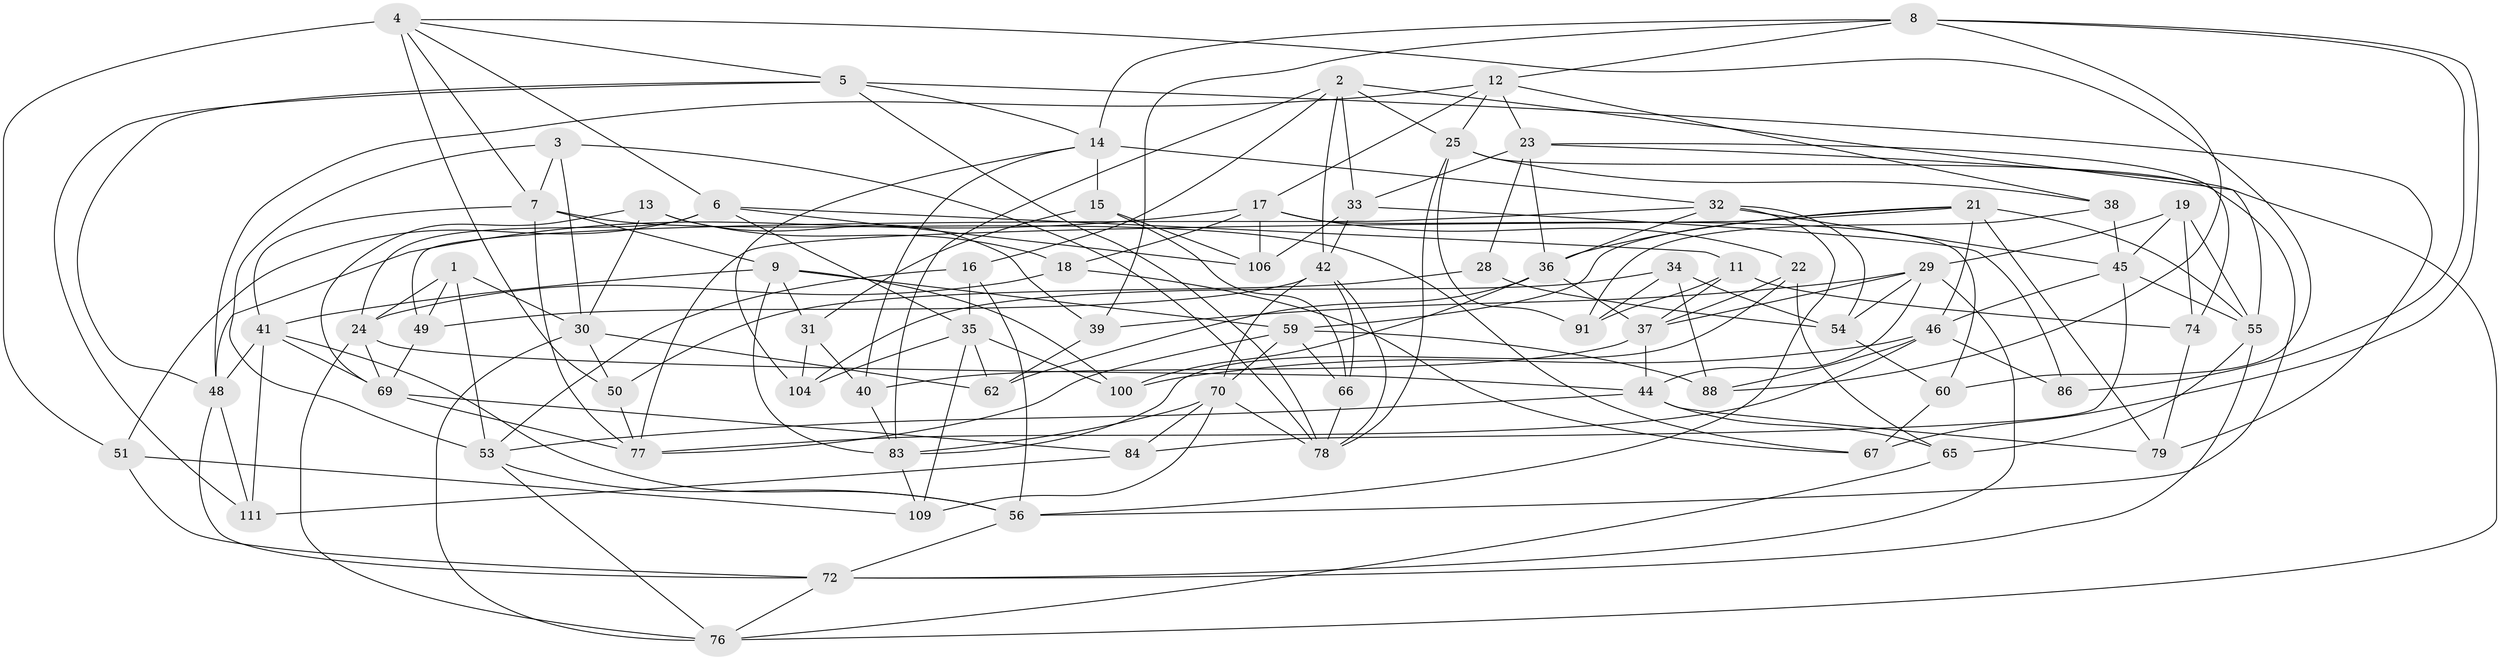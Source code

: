 // Generated by graph-tools (version 1.1) at 2025/52/02/27/25 19:52:34]
// undirected, 73 vertices, 183 edges
graph export_dot {
graph [start="1"]
  node [color=gray90,style=filled];
  1;
  2 [super="+89"];
  3;
  4 [super="+47"];
  5 [super="+10"];
  6 [super="+87"];
  7 [super="+26"];
  8 [super="+101"];
  9 [super="+68"];
  11;
  12 [super="+20"];
  13;
  14 [super="+71"];
  15;
  16;
  17 [super="+99"];
  18;
  19;
  21 [super="+112"];
  22;
  23 [super="+108"];
  24 [super="+27"];
  25 [super="+57"];
  28;
  29 [super="+52"];
  30 [super="+61"];
  31;
  32 [super="+93"];
  33 [super="+90"];
  34;
  35 [super="+81"];
  36 [super="+43"];
  37 [super="+63"];
  38;
  39;
  40;
  41 [super="+85"];
  42 [super="+58"];
  44 [super="+110"];
  45 [super="+75"];
  46 [super="+64"];
  48 [super="+94"];
  49;
  50;
  51;
  53 [super="+73"];
  54 [super="+98"];
  55 [super="+105"];
  56 [super="+95"];
  59 [super="+92"];
  60;
  62;
  65;
  66;
  67;
  69 [super="+102"];
  70 [super="+96"];
  72 [super="+80"];
  74;
  76 [super="+82"];
  77 [super="+97"];
  78 [super="+107"];
  79;
  83 [super="+103"];
  84;
  86;
  88;
  91;
  100;
  104;
  106;
  109;
  111;
  1 -- 49;
  1 -- 24;
  1 -- 53;
  1 -- 30;
  2 -- 42;
  2 -- 16;
  2 -- 83;
  2 -- 25;
  2 -- 33;
  2 -- 55;
  3 -- 53;
  3 -- 78;
  3 -- 30;
  3 -- 7;
  4 -- 50;
  4 -- 60;
  4 -- 7;
  4 -- 51;
  4 -- 6;
  4 -- 5;
  5 -- 78;
  5 -- 14;
  5 -- 48;
  5 -- 111;
  5 -- 79;
  6 -- 106;
  6 -- 24;
  6 -- 35;
  6 -- 11;
  6 -- 51;
  7 -- 67;
  7 -- 77;
  7 -- 9;
  7 -- 41;
  8 -- 86;
  8 -- 12;
  8 -- 14;
  8 -- 88;
  8 -- 67;
  8 -- 39;
  9 -- 100;
  9 -- 31;
  9 -- 83;
  9 -- 41;
  9 -- 59;
  11 -- 91;
  11 -- 37;
  11 -- 74;
  12 -- 25;
  12 -- 48;
  12 -- 17;
  12 -- 38;
  12 -- 23;
  13 -- 69;
  13 -- 39;
  13 -- 30;
  13 -- 18;
  14 -- 104;
  14 -- 15;
  14 -- 40;
  14 -- 32;
  15 -- 31;
  15 -- 66;
  15 -- 106;
  16 -- 35;
  16 -- 53;
  16 -- 56;
  17 -- 106;
  17 -- 22;
  17 -- 60;
  17 -- 48;
  17 -- 18;
  18 -- 67;
  18 -- 24;
  19 -- 45;
  19 -- 74;
  19 -- 55;
  19 -- 29;
  21 -- 79;
  21 -- 77;
  21 -- 36;
  21 -- 46;
  21 -- 59;
  21 -- 55;
  22 -- 65;
  22 -- 83;
  22 -- 37;
  23 -- 74;
  23 -- 76;
  23 -- 33;
  23 -- 36;
  23 -- 28;
  24 -- 44;
  24 -- 69;
  24 -- 76;
  25 -- 91;
  25 -- 56;
  25 -- 38;
  25 -- 78;
  28 -- 50;
  28 -- 54 [weight=2];
  29 -- 72;
  29 -- 37;
  29 -- 54;
  29 -- 39;
  29 -- 44;
  30 -- 62;
  30 -- 50;
  30 -- 76;
  31 -- 40;
  31 -- 104;
  32 -- 49;
  32 -- 56;
  32 -- 36;
  32 -- 45;
  32 -- 54;
  33 -- 86 [weight=2];
  33 -- 106;
  33 -- 42;
  34 -- 54;
  34 -- 104;
  34 -- 88;
  34 -- 91;
  35 -- 62;
  35 -- 104;
  35 -- 100;
  35 -- 109;
  36 -- 100;
  36 -- 62;
  36 -- 37;
  37 -- 40;
  37 -- 44;
  38 -- 91;
  38 -- 45;
  39 -- 62;
  40 -- 83;
  41 -- 48;
  41 -- 56;
  41 -- 111;
  41 -- 69;
  42 -- 70;
  42 -- 78;
  42 -- 49;
  42 -- 66;
  44 -- 65;
  44 -- 79;
  44 -- 53;
  45 -- 46;
  45 -- 55;
  45 -- 84;
  46 -- 100;
  46 -- 88;
  46 -- 86;
  46 -- 77;
  48 -- 111;
  48 -- 72;
  49 -- 69;
  50 -- 77;
  51 -- 109;
  51 -- 72;
  53 -- 56;
  53 -- 76;
  54 -- 60;
  55 -- 72;
  55 -- 65;
  56 -- 72;
  59 -- 66;
  59 -- 88;
  59 -- 77;
  59 -- 70;
  60 -- 67;
  65 -- 76;
  66 -- 78;
  69 -- 84;
  69 -- 77;
  70 -- 83;
  70 -- 78;
  70 -- 84;
  70 -- 109;
  72 -- 76;
  74 -- 79;
  83 -- 109;
  84 -- 111;
}
